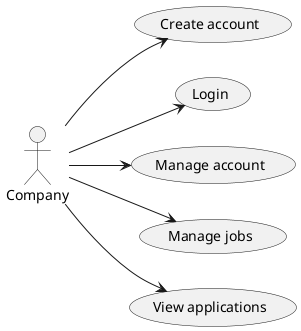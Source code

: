 @startuml
left to right direction
Company -->(Create account)
Company -->(Login)
Company -->(Manage account)
Company -->(Manage jobs)
Company -->(View applications)
@enduml